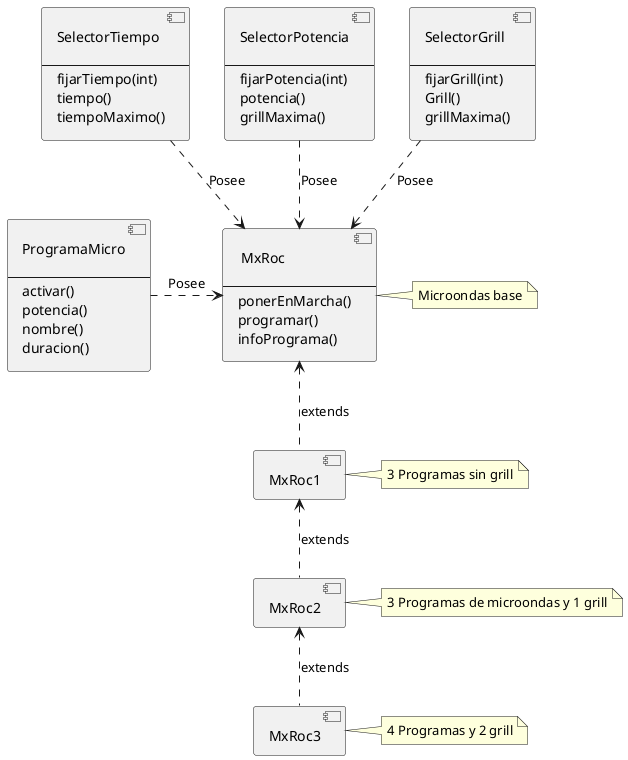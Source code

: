 @startuml

component MxRoc [ MxRoc 

--
ponerEnMarcha()
programar()
infoPrograma()
]
component ProgramaMicro [ProgramaMicro

--
activar() 
potencia()
nombre()
duracion()
]

component SelectorGrill [SelectorGrill

--
fijarGrill(int)
Grill()
grillMaxima()
]
component SelectorPotencia [SelectorPotencia

--
fijarPotencia(int)
potencia()
grillMaxima()
]
component SelectorTiempo [SelectorTiempo

--
fijarTiempo(int)
tiempo()
tiempoMaximo()
]

[MxRoc] <.left. [ProgramaMicro] : Posee
[MxRoc] <.up.[SelectorGrill] : Posee
[MxRoc] <.up. [SelectorPotencia] : Posee
[MxRoc] <.up. [SelectorTiempo] : Posee

[MxRoc] <.. [MxRoc1] : extends
[MxRoc1] <.. [MxRoc2] : extends
[MxRoc2] <.. [MxRoc3] : extends




note right of MxRoc1 : 3 Programas sin grill
note right of MxRoc2 : 3 Programas de microondas y 1 grill
note right of MxRoc3 : 4 Programas y 2 grill

note right of [MxRoc]
  Microondas base
end note

@enduml